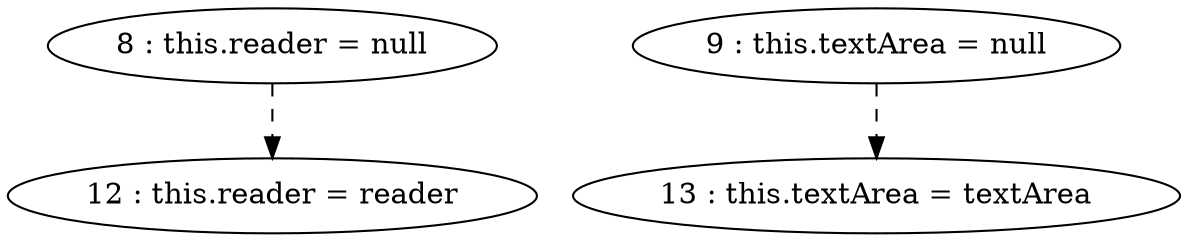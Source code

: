 digraph G {
"8 : this.reader = null"
"8 : this.reader = null" -> "12 : this.reader = reader" [style=dashed]
"9 : this.textArea = null"
"9 : this.textArea = null" -> "13 : this.textArea = textArea" [style=dashed]
"12 : this.reader = reader"
"13 : this.textArea = textArea"
}